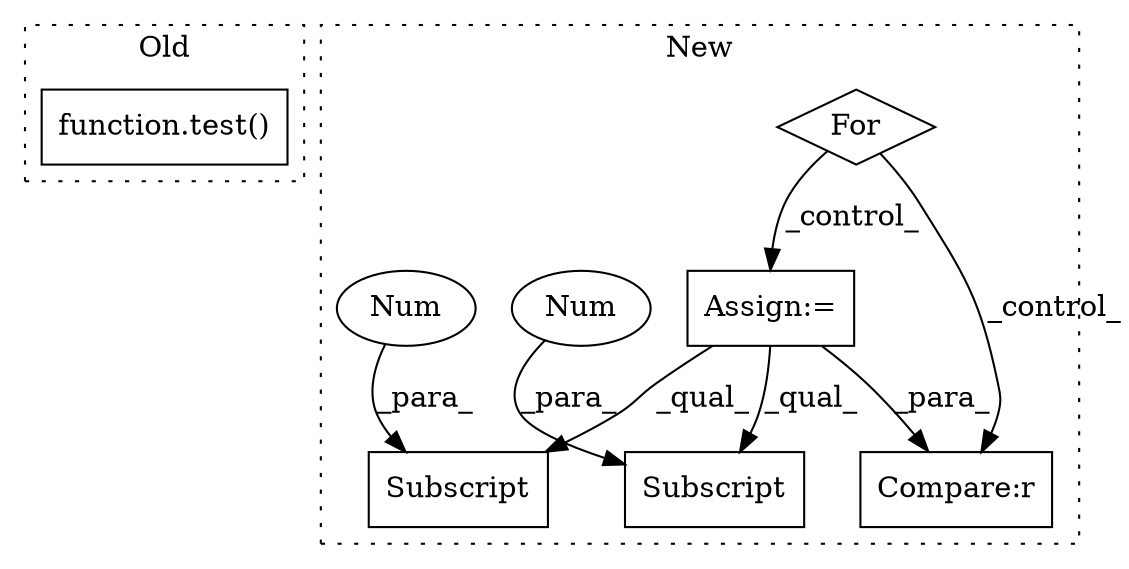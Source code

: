 digraph G {
subgraph cluster0 {
1 [label="function.test()" a="75" s="4475,4504" l="5,1" shape="box"];
label = "Old";
style="dotted";
}
subgraph cluster1 {
2 [label="Subscript" a="63" s="4480,0" l="20,0" shape="box"];
3 [label="Num" a="76" s="4498" l="1" shape="ellipse"];
4 [label="Assign:=" a="68" s="4340" l="3" shape="box"];
5 [label="Subscript" a="63" s="4533,0" l="21,0" shape="box"];
6 [label="Num" a="76" s="4552" l="1" shape="ellipse"];
7 [label="For" a="107" s="4306,4321" l="4,18" shape="diamond"];
8 [label="Compare:r" a="40" s="4597" l="49" shape="box"];
label = "New";
style="dotted";
}
3 -> 2 [label="_para_"];
4 -> 2 [label="_qual_"];
4 -> 8 [label="_para_"];
4 -> 5 [label="_qual_"];
6 -> 5 [label="_para_"];
7 -> 8 [label="_control_"];
7 -> 4 [label="_control_"];
}